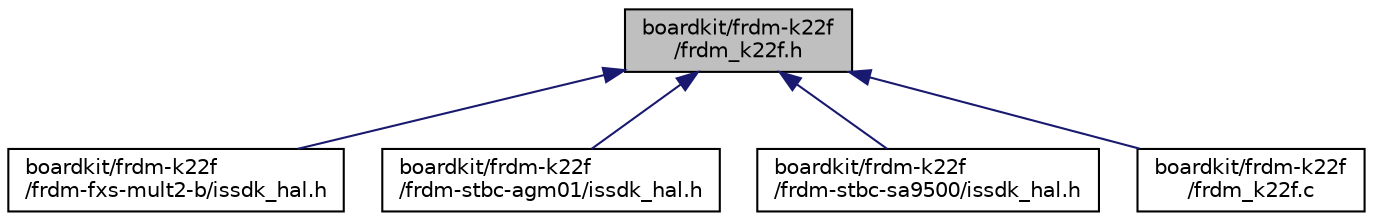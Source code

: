 digraph "boardkit/frdm-k22f/frdm_k22f.h"
{
  edge [fontname="Helvetica",fontsize="10",labelfontname="Helvetica",labelfontsize="10"];
  node [fontname="Helvetica",fontsize="10",shape=record];
  Node6 [label="boardkit/frdm-k22f\l/frdm_k22f.h",height=0.2,width=0.4,color="black", fillcolor="grey75", style="filled", fontcolor="black"];
  Node6 -> Node7 [dir="back",color="midnightblue",fontsize="10",style="solid",fontname="Helvetica"];
  Node7 [label="boardkit/frdm-k22f\l/frdm-fxs-mult2-b/issdk_hal.h",height=0.2,width=0.4,color="black", fillcolor="white", style="filled",URL="$frdm-k22f_2frdm-fxs-mult2-b_2issdk__hal_8h.html"];
  Node6 -> Node8 [dir="back",color="midnightblue",fontsize="10",style="solid",fontname="Helvetica"];
  Node8 [label="boardkit/frdm-k22f\l/frdm-stbc-agm01/issdk_hal.h",height=0.2,width=0.4,color="black", fillcolor="white", style="filled",URL="$frdm-k22f_2frdm-stbc-agm01_2issdk__hal_8h.html"];
  Node6 -> Node9 [dir="back",color="midnightblue",fontsize="10",style="solid",fontname="Helvetica"];
  Node9 [label="boardkit/frdm-k22f\l/frdm-stbc-sa9500/issdk_hal.h",height=0.2,width=0.4,color="black", fillcolor="white", style="filled",URL="$frdm-k22f_2frdm-stbc-sa9500_2issdk__hal_8h.html"];
  Node6 -> Node10 [dir="back",color="midnightblue",fontsize="10",style="solid",fontname="Helvetica"];
  Node10 [label="boardkit/frdm-k22f\l/frdm_k22f.c",height=0.2,width=0.4,color="black", fillcolor="white", style="filled",URL="$frdm__k22f_8c.html",tooltip="The frdm_k22f.c file defines GPIO pins for FRDM-K22F board. "];
}
